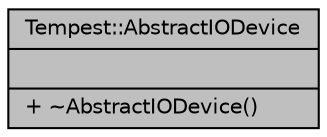 digraph "Tempest::AbstractIODevice"
{
  edge [fontname="Helvetica",fontsize="10",labelfontname="Helvetica",labelfontsize="10"];
  node [fontname="Helvetica",fontsize="10",shape=record];
  Node10 [label="{Tempest::AbstractIODevice\n||+ ~AbstractIODevice()\l}",height=0.2,width=0.4,color="black", fillcolor="grey75", style="filled", fontcolor="black"];
}
